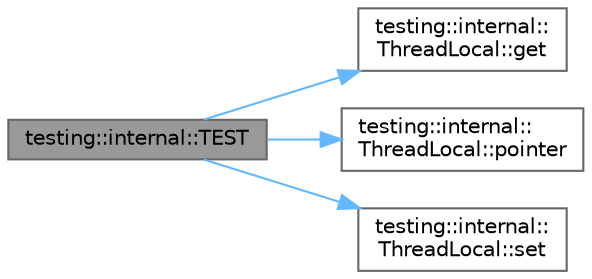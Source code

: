 digraph "testing::internal::TEST"
{
 // LATEX_PDF_SIZE
  bgcolor="transparent";
  edge [fontname=Helvetica,fontsize=10,labelfontname=Helvetica,labelfontsize=10];
  node [fontname=Helvetica,fontsize=10,shape=box,height=0.2,width=0.4];
  rankdir="LR";
  Node1 [id="Node000001",label="testing::internal::TEST",height=0.2,width=0.4,color="gray40", fillcolor="grey60", style="filled", fontcolor="black",tooltip=" "];
  Node1 -> Node2 [id="edge1_Node000001_Node000002",color="steelblue1",style="solid",tooltip=" "];
  Node2 [id="Node000002",label="testing::internal::\lThreadLocal::get",height=0.2,width=0.4,color="grey40", fillcolor="white", style="filled",URL="$classtesting_1_1internal_1_1_thread_local.html#af9c33a1dbf98e8a73ee6665ac27f991b",tooltip=" "];
  Node1 -> Node3 [id="edge2_Node000001_Node000003",color="steelblue1",style="solid",tooltip=" "];
  Node3 [id="Node000003",label="testing::internal::\lThreadLocal::pointer",height=0.2,width=0.4,color="grey40", fillcolor="white", style="filled",URL="$classtesting_1_1internal_1_1_thread_local.html#a7026718c55e57a041cf1018e7d991a57",tooltip=" "];
  Node1 -> Node4 [id="edge3_Node000001_Node000004",color="steelblue1",style="solid",tooltip=" "];
  Node4 [id="Node000004",label="testing::internal::\lThreadLocal::set",height=0.2,width=0.4,color="grey40", fillcolor="white", style="filled",URL="$classtesting_1_1internal_1_1_thread_local.html#ab5ebc7ba07426cef7167afa2a7707eb4",tooltip=" "];
}
